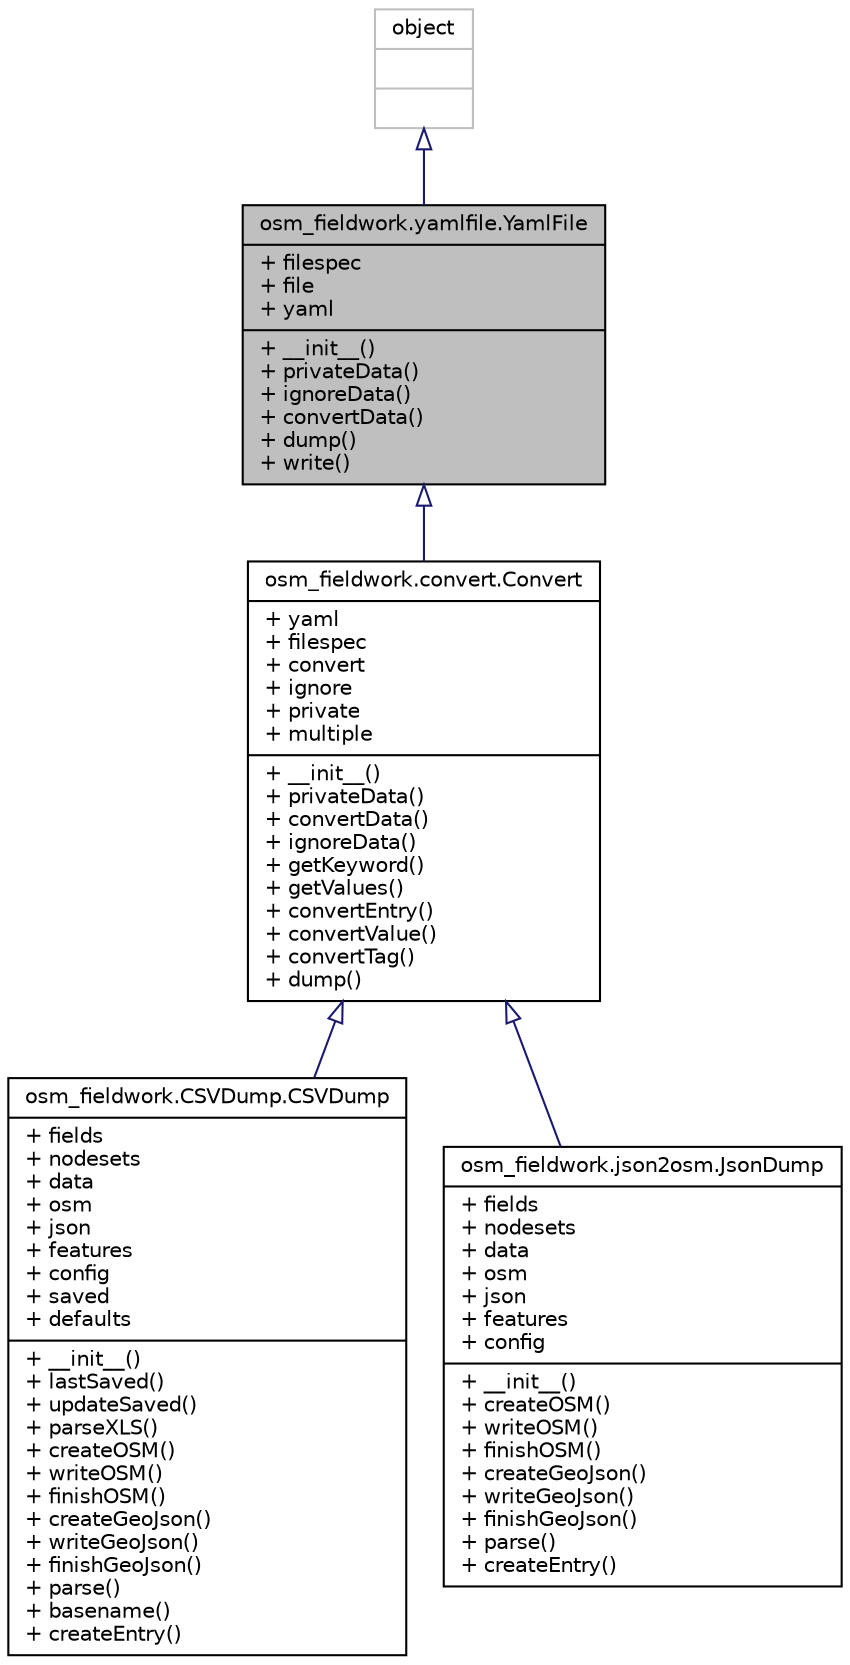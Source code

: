 digraph "osm_fieldwork.yamlfile.YamlFile"
{
 // LATEX_PDF_SIZE
  edge [fontname="Helvetica",fontsize="10",labelfontname="Helvetica",labelfontsize="10"];
  node [fontname="Helvetica",fontsize="10",shape=record];
  Node1 [label="{osm_fieldwork.yamlfile.YamlFile\n|+ filespec\l+ file\l+ yaml\l|+ __init__()\l+ privateData()\l+ ignoreData()\l+ convertData()\l+ dump()\l+ write()\l}",height=0.2,width=0.4,color="black", fillcolor="grey75", style="filled", fontcolor="black",tooltip=" "];
  Node2 -> Node1 [dir="back",color="midnightblue",fontsize="10",style="solid",arrowtail="onormal",fontname="Helvetica"];
  Node2 [label="{object\n||}",height=0.2,width=0.4,color="grey75", fillcolor="white", style="filled",tooltip=" "];
  Node1 -> Node3 [dir="back",color="midnightblue",fontsize="10",style="solid",arrowtail="onormal",fontname="Helvetica"];
  Node3 [label="{osm_fieldwork.convert.Convert\n|+ yaml\l+ filespec\l+ convert\l+ ignore\l+ private\l+ multiple\l|+ __init__()\l+ privateData()\l+ convertData()\l+ ignoreData()\l+ getKeyword()\l+ getValues()\l+ convertEntry()\l+ convertValue()\l+ convertTag()\l+ dump()\l}",height=0.2,width=0.4,color="black", fillcolor="white", style="filled",URL="$classosm__fieldwork_1_1convert_1_1Convert.html",tooltip=" "];
  Node3 -> Node4 [dir="back",color="midnightblue",fontsize="10",style="solid",arrowtail="onormal",fontname="Helvetica"];
  Node4 [label="{osm_fieldwork.CSVDump.CSVDump\n|+ fields\l+ nodesets\l+ data\l+ osm\l+ json\l+ features\l+ config\l+ saved\l+ defaults\l|+ __init__()\l+ lastSaved()\l+ updateSaved()\l+ parseXLS()\l+ createOSM()\l+ writeOSM()\l+ finishOSM()\l+ createGeoJson()\l+ writeGeoJson()\l+ finishGeoJson()\l+ parse()\l+ basename()\l+ createEntry()\l}",height=0.2,width=0.4,color="black", fillcolor="white", style="filled",URL="$classosm__fieldwork_1_1CSVDump_1_1CSVDump.html",tooltip=" "];
  Node3 -> Node5 [dir="back",color="midnightblue",fontsize="10",style="solid",arrowtail="onormal",fontname="Helvetica"];
  Node5 [label="{osm_fieldwork.json2osm.JsonDump\n|+ fields\l+ nodesets\l+ data\l+ osm\l+ json\l+ features\l+ config\l|+ __init__()\l+ createOSM()\l+ writeOSM()\l+ finishOSM()\l+ createGeoJson()\l+ writeGeoJson()\l+ finishGeoJson()\l+ parse()\l+ createEntry()\l}",height=0.2,width=0.4,color="black", fillcolor="white", style="filled",URL="$classosm__fieldwork_1_1json2osm_1_1JsonDump.html",tooltip=" "];
}
